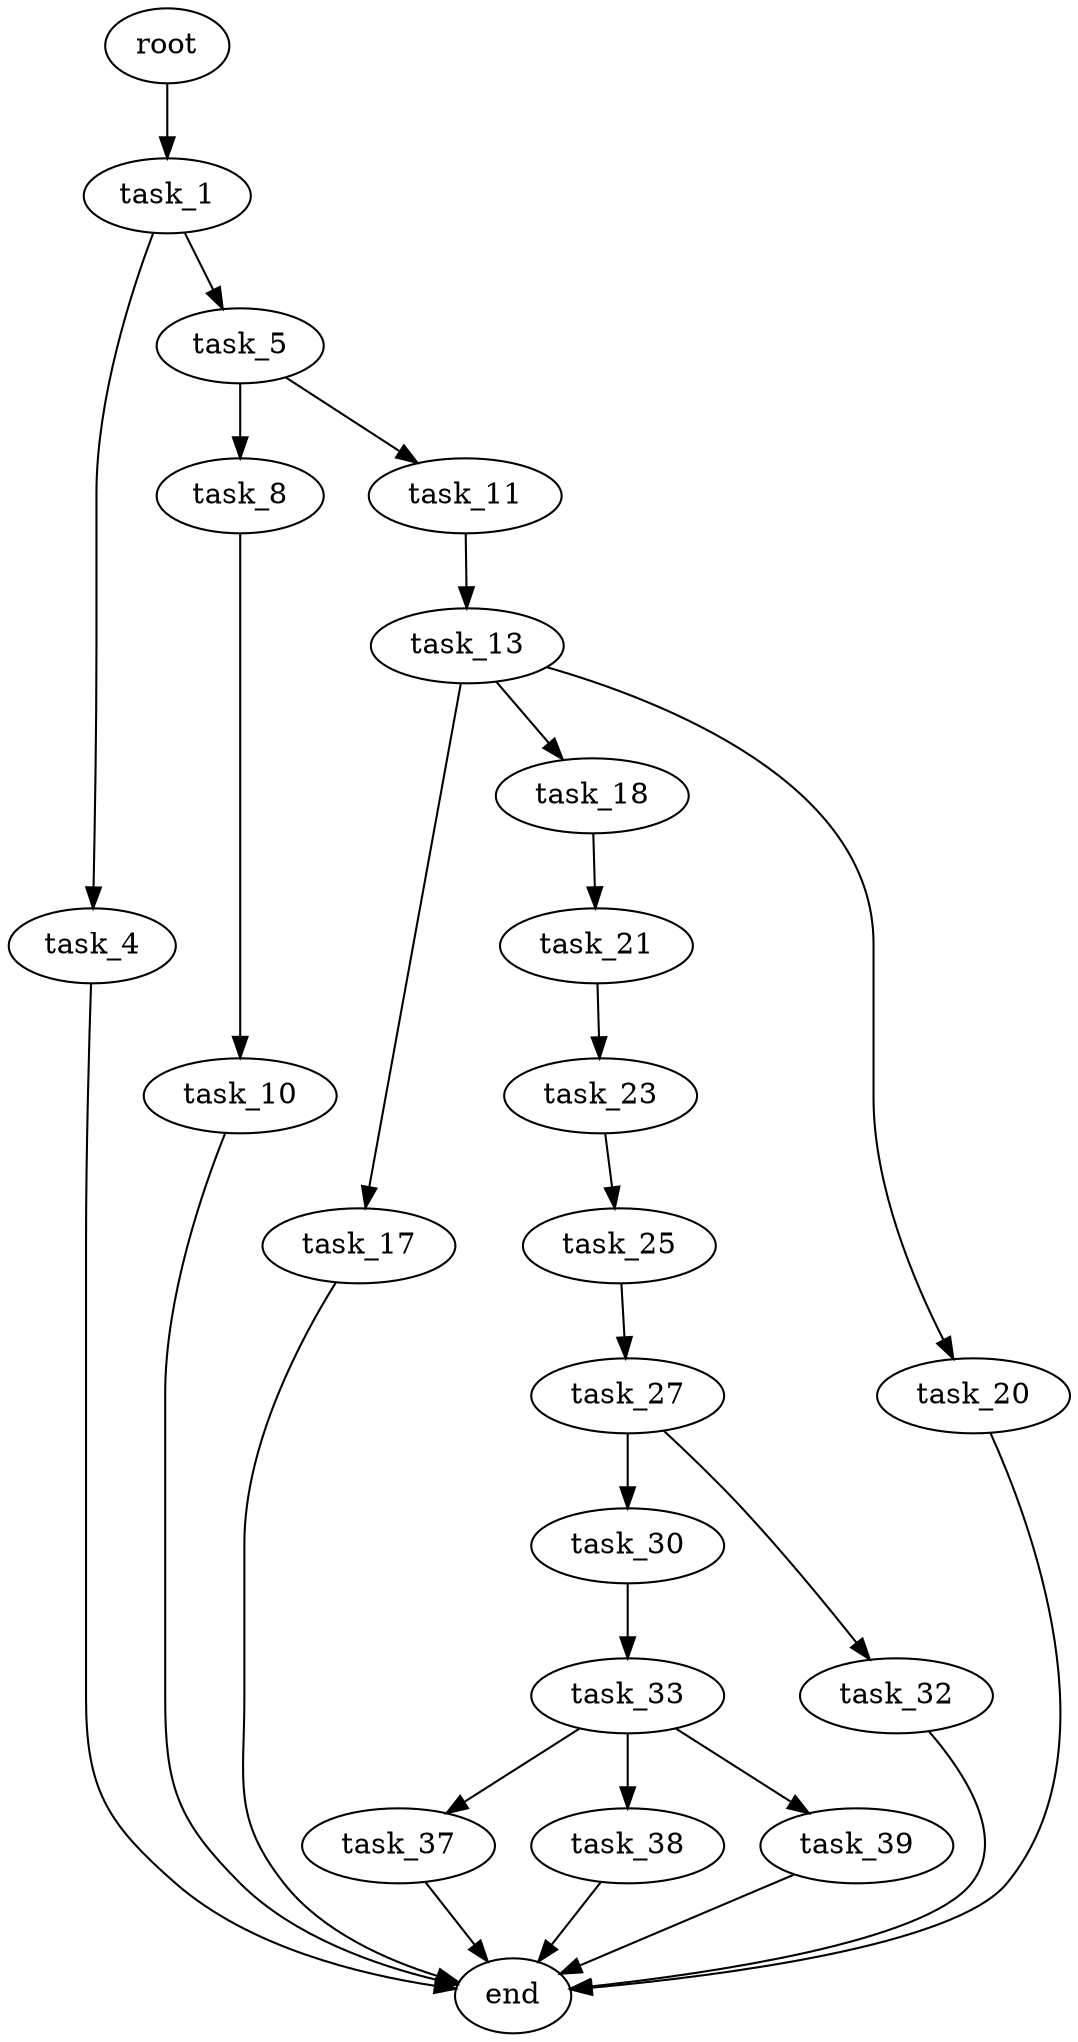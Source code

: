 digraph G {
  root [size="0.000000"];
  task_1 [size="1543973003.000000"];
  task_4 [size="365754238538.000000"];
  task_5 [size="949147572259.000000"];
  end [size="0.000000"];
  task_8 [size="325436998282.000000"];
  task_11 [size="171211017456.000000"];
  task_10 [size="68719476736.000000"];
  task_13 [size="1073741824000.000000"];
  task_17 [size="134217728000.000000"];
  task_18 [size="7769037784.000000"];
  task_20 [size="782757789696.000000"];
  task_21 [size="68719476736.000000"];
  task_23 [size="28991029248.000000"];
  task_25 [size="103920200278.000000"];
  task_27 [size="1018754569617.000000"];
  task_30 [size="88246312044.000000"];
  task_32 [size="15237458898.000000"];
  task_33 [size="6074234660.000000"];
  task_37 [size="25074579991.000000"];
  task_38 [size="8589934592.000000"];
  task_39 [size="549755813888.000000"];

  root -> task_1 [size="1.000000"];
  task_1 -> task_4 [size="33554432.000000"];
  task_1 -> task_5 [size="33554432.000000"];
  task_4 -> end [size="1.000000"];
  task_5 -> task_8 [size="679477248.000000"];
  task_5 -> task_11 [size="679477248.000000"];
  task_8 -> task_10 [size="301989888.000000"];
  task_11 -> task_13 [size="134217728.000000"];
  task_10 -> end [size="1.000000"];
  task_13 -> task_17 [size="838860800.000000"];
  task_13 -> task_18 [size="838860800.000000"];
  task_13 -> task_20 [size="838860800.000000"];
  task_17 -> end [size="1.000000"];
  task_18 -> task_21 [size="134217728.000000"];
  task_20 -> end [size="1.000000"];
  task_21 -> task_23 [size="134217728.000000"];
  task_23 -> task_25 [size="75497472.000000"];
  task_25 -> task_27 [size="75497472.000000"];
  task_27 -> task_30 [size="838860800.000000"];
  task_27 -> task_32 [size="838860800.000000"];
  task_30 -> task_33 [size="75497472.000000"];
  task_32 -> end [size="1.000000"];
  task_33 -> task_37 [size="536870912.000000"];
  task_33 -> task_38 [size="536870912.000000"];
  task_33 -> task_39 [size="536870912.000000"];
  task_37 -> end [size="1.000000"];
  task_38 -> end [size="1.000000"];
  task_39 -> end [size="1.000000"];
}
